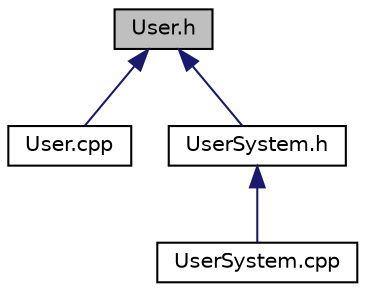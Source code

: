 digraph "User.h"
{
 // LATEX_PDF_SIZE
  edge [fontname="Helvetica",fontsize="10",labelfontname="Helvetica",labelfontsize="10"];
  node [fontname="Helvetica",fontsize="10",shape=record];
  Node1 [label="User.h",height=0.2,width=0.4,color="black", fillcolor="grey75", style="filled", fontcolor="black",tooltip=" "];
  Node1 -> Node2 [dir="back",color="midnightblue",fontsize="10",style="solid",fontname="Helvetica"];
  Node2 [label="User.cpp",height=0.2,width=0.4,color="black", fillcolor="white", style="filled",URL="$User_8cpp.html",tooltip=" "];
  Node1 -> Node3 [dir="back",color="midnightblue",fontsize="10",style="solid",fontname="Helvetica"];
  Node3 [label="UserSystem.h",height=0.2,width=0.4,color="black", fillcolor="white", style="filled",URL="$UserSystem_8h.html",tooltip=" "];
  Node3 -> Node4 [dir="back",color="midnightblue",fontsize="10",style="solid",fontname="Helvetica"];
  Node4 [label="UserSystem.cpp",height=0.2,width=0.4,color="black", fillcolor="white", style="filled",URL="$UserSystem_8cpp.html",tooltip=" "];
}
